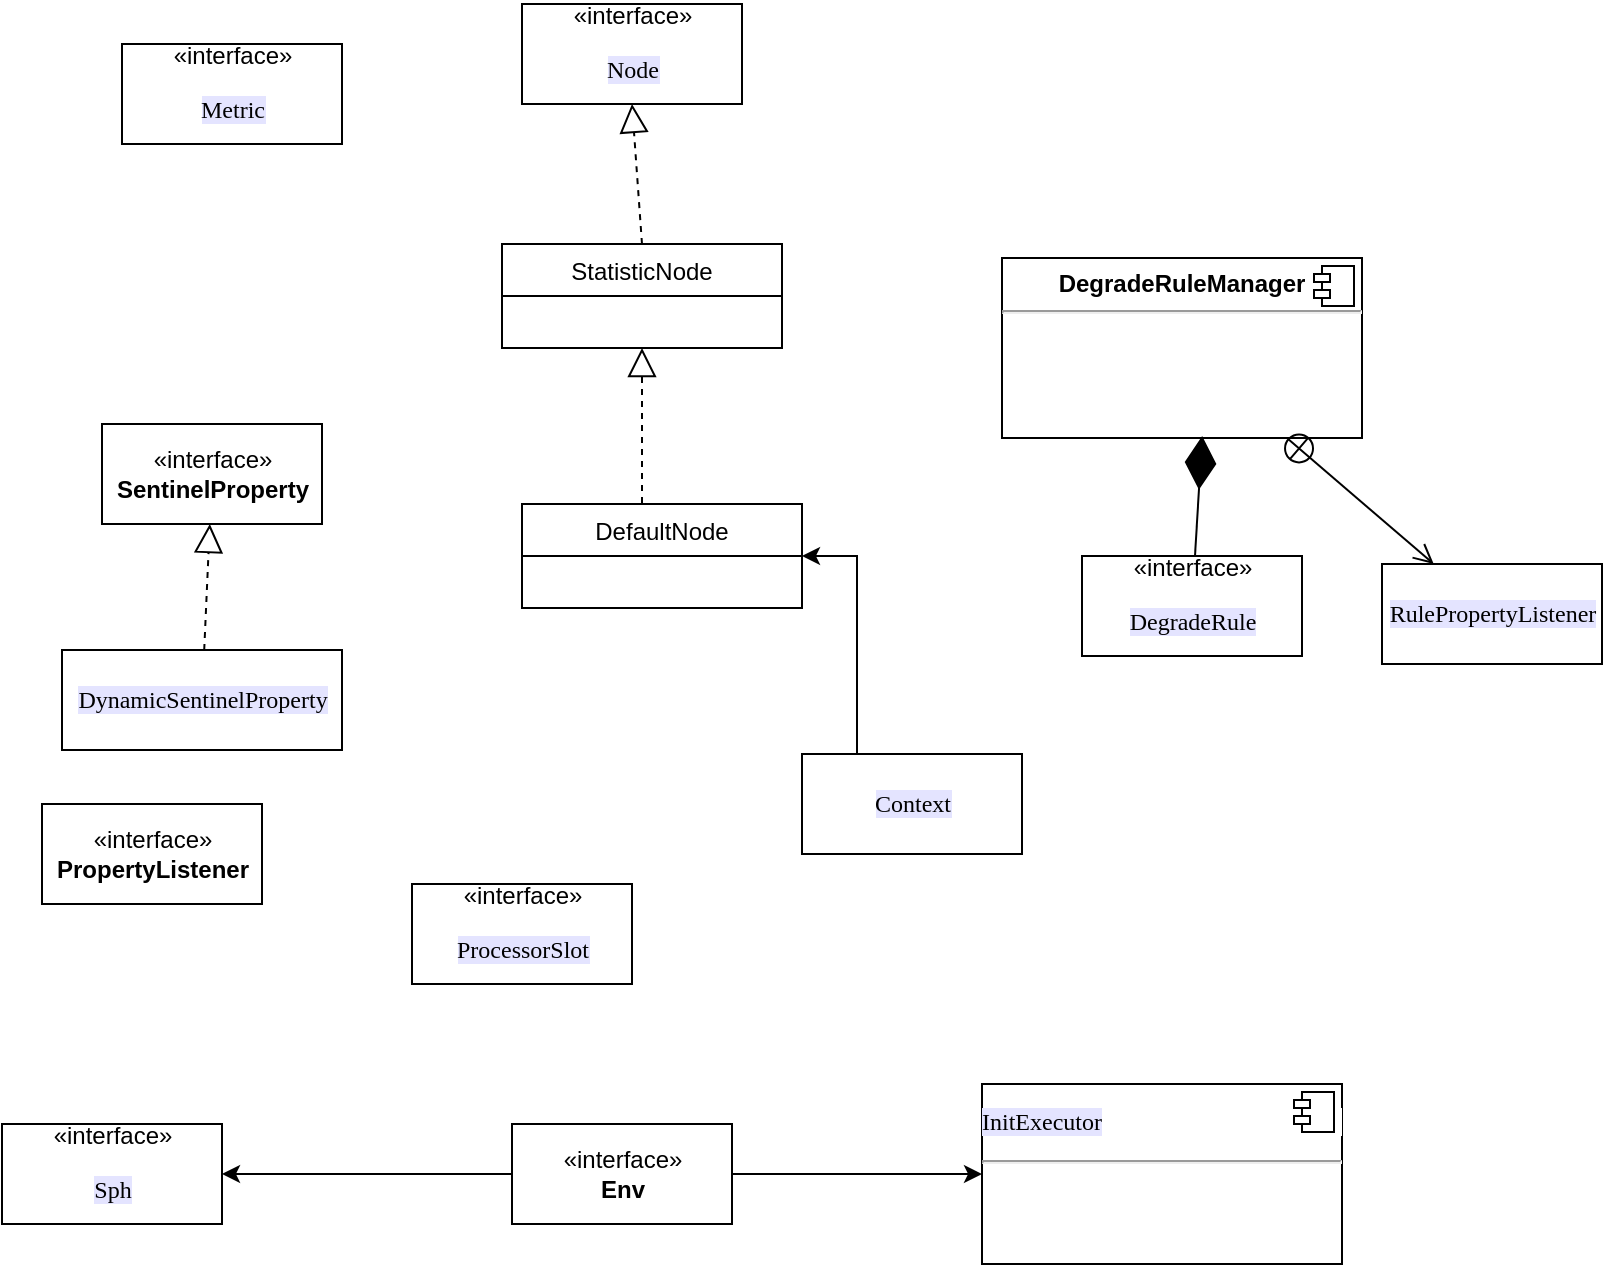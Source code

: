 <mxfile version="12.2.6" type="github" pages="1">
  <diagram id="y_QmiB6c8rPCZiAQrKqH" name="第 1 页">
    <mxGraphModel dx="928" dy="600" grid="1" gridSize="10" guides="1" tooltips="1" connect="1" arrows="1" fold="1" page="1" pageScale="1" pageWidth="1169" pageHeight="826" math="0" shadow="0">
      <root>
        <mxCell id="0"/>
        <mxCell id="1" parent="0"/>
        <mxCell id="b91iQ3AMOOA-9lCNl5o0-2" value="«interface»&lt;br&gt;&lt;pre style=&quot;background-color: rgb(255 , 255 , 255) ; font-family: &amp;#34;consolas&amp;#34; ; font-size: 9pt&quot;&gt;&lt;span style=&quot;background-color: #e4e4ff&quot;&gt;Metric&lt;/span&gt;&lt;/pre&gt;" style="html=1;" vertex="1" parent="1">
          <mxGeometry x="130" y="110" width="110" height="50" as="geometry"/>
        </mxCell>
        <mxCell id="b91iQ3AMOOA-9lCNl5o0-3" value="«interface»&lt;br&gt;&lt;pre style=&quot;background-color: rgb(255 , 255 , 255) ; font-family: &amp;#34;consolas&amp;#34; ; font-size: 9pt&quot;&gt;&lt;pre style=&quot;font-family: &amp;#34;consolas&amp;#34; ; font-size: 9pt&quot;&gt;&lt;span style=&quot;background-color: #e4e4ff&quot;&gt;Node&lt;/span&gt;&lt;/pre&gt;&lt;/pre&gt;" style="html=1;" vertex="1" parent="1">
          <mxGeometry x="330" y="90" width="110" height="50" as="geometry"/>
        </mxCell>
        <mxCell id="b91iQ3AMOOA-9lCNl5o0-4" value="StatisticNode" style="swimlane;fontStyle=0;childLayout=stackLayout;horizontal=1;startSize=26;fillColor=none;horizontalStack=0;resizeParent=1;resizeParentMax=0;resizeLast=0;collapsible=1;marginBottom=0;" vertex="1" parent="1">
          <mxGeometry x="320" y="210" width="140" height="52" as="geometry"/>
        </mxCell>
        <mxCell id="b91iQ3AMOOA-9lCNl5o0-15" value="DefaultNode" style="swimlane;fontStyle=0;childLayout=stackLayout;horizontal=1;startSize=26;fillColor=none;horizontalStack=0;resizeParent=1;resizeParentMax=0;resizeLast=0;collapsible=1;marginBottom=0;" vertex="1" parent="1">
          <mxGeometry x="330" y="340" width="140" height="52" as="geometry">
            <mxRectangle x="360" y="380" width="100" height="26" as="alternateBounds"/>
          </mxGeometry>
        </mxCell>
        <mxCell id="b91iQ3AMOOA-9lCNl5o0-19" value="" style="endArrow=block;dashed=1;endFill=0;endSize=12;html=1;entryX=0.5;entryY=1;entryDx=0;entryDy=0;" edge="1" parent="b91iQ3AMOOA-9lCNl5o0-15" target="b91iQ3AMOOA-9lCNl5o0-4">
          <mxGeometry width="160" relative="1" as="geometry">
            <mxPoint x="60" y="-0.5" as="sourcePoint"/>
            <mxPoint x="70" y="-110" as="targetPoint"/>
          </mxGeometry>
        </mxCell>
        <mxCell id="b91iQ3AMOOA-9lCNl5o0-23" value="" style="endArrow=block;dashed=1;endFill=0;endSize=12;html=1;exitX=0.5;exitY=0;exitDx=0;exitDy=0;entryX=0.5;entryY=1;entryDx=0;entryDy=0;" edge="1" parent="1" source="b91iQ3AMOOA-9lCNl5o0-4" target="b91iQ3AMOOA-9lCNl5o0-3">
          <mxGeometry width="160" relative="1" as="geometry">
            <mxPoint x="530" y="350" as="sourcePoint"/>
            <mxPoint x="690" y="350" as="targetPoint"/>
          </mxGeometry>
        </mxCell>
        <mxCell id="b91iQ3AMOOA-9lCNl5o0-30" value="&lt;pre style=&quot;background-color: rgb(255 , 255 , 255) ; font-family: &amp;#34;consolas&amp;#34; ; font-size: 9pt&quot;&gt;&lt;span style=&quot;background-color: #e4e4ff&quot;&gt;DynamicSentinelProperty&lt;/span&gt;&lt;/pre&gt;" style="html=1;" vertex="1" parent="1">
          <mxGeometry x="100" y="413" width="140" height="50" as="geometry"/>
        </mxCell>
        <mxCell id="b91iQ3AMOOA-9lCNl5o0-31" value="«interface»&lt;br&gt;&lt;b&gt;SentinelProperty&lt;/b&gt;" style="html=1;" vertex="1" parent="1">
          <mxGeometry x="120" y="300" width="110" height="50" as="geometry"/>
        </mxCell>
        <mxCell id="b91iQ3AMOOA-9lCNl5o0-32" value="" style="endArrow=block;dashed=1;endFill=0;endSize=12;html=1;" edge="1" parent="1" source="b91iQ3AMOOA-9lCNl5o0-30" target="b91iQ3AMOOA-9lCNl5o0-31">
          <mxGeometry width="160" relative="1" as="geometry">
            <mxPoint x="180" y="410" as="sourcePoint"/>
            <mxPoint x="340" y="410" as="targetPoint"/>
          </mxGeometry>
        </mxCell>
        <mxCell id="b91iQ3AMOOA-9lCNl5o0-33" value="«interface»&lt;br&gt;&lt;b&gt;PropertyListener&lt;/b&gt;" style="html=1;" vertex="1" parent="1">
          <mxGeometry x="90" y="490" width="110" height="50" as="geometry"/>
        </mxCell>
        <mxCell id="b91iQ3AMOOA-9lCNl5o0-34" value="&lt;p style=&quot;margin: 0px ; margin-top: 6px ; text-align: center&quot;&gt;&lt;b&gt;DegradeRuleManager&lt;/b&gt;&lt;br&gt;&lt;/p&gt;&lt;hr&gt;&lt;p style=&quot;margin: 0px ; margin-left: 8px&quot;&gt;&lt;br&gt;&lt;/p&gt;" style="align=left;overflow=fill;html=1;" vertex="1" parent="1">
          <mxGeometry x="570" y="217" width="180" height="90" as="geometry"/>
        </mxCell>
        <mxCell id="b91iQ3AMOOA-9lCNl5o0-35" value="" style="shape=component;jettyWidth=8;jettyHeight=4;" vertex="1" parent="b91iQ3AMOOA-9lCNl5o0-34">
          <mxGeometry x="1" width="20" height="20" relative="1" as="geometry">
            <mxPoint x="-24" y="4" as="offset"/>
          </mxGeometry>
        </mxCell>
        <mxCell id="b91iQ3AMOOA-9lCNl5o0-36" value="«interface»&lt;br&gt;&lt;pre style=&quot;background-color: rgb(255 , 255 , 255) ; font-family: &amp;#34;consolas&amp;#34; ; font-size: 9pt&quot;&gt;&lt;span style=&quot;background-color: #e4e4ff&quot;&gt;DegradeRule&lt;/span&gt;&lt;/pre&gt;" style="html=1;" vertex="1" parent="1">
          <mxGeometry x="610" y="366" width="110" height="50" as="geometry"/>
        </mxCell>
        <mxCell id="b91iQ3AMOOA-9lCNl5o0-37" value="" style="endArrow=diamondThin;endFill=1;endSize=24;html=1;entryX=0.556;entryY=0.989;entryDx=0;entryDy=0;entryPerimeter=0;" edge="1" parent="1" source="b91iQ3AMOOA-9lCNl5o0-36" target="b91iQ3AMOOA-9lCNl5o0-34">
          <mxGeometry width="160" relative="1" as="geometry">
            <mxPoint x="90" y="490" as="sourcePoint"/>
            <mxPoint x="250" y="490" as="targetPoint"/>
          </mxGeometry>
        </mxCell>
        <mxCell id="b91iQ3AMOOA-9lCNl5o0-38" value="&lt;pre style=&quot;background-color: rgb(255 , 255 , 255) ; font-family: &amp;#34;consolas&amp;#34; ; font-size: 9pt&quot;&gt;&lt;span style=&quot;background-color: #e4e4ff&quot;&gt;RulePropertyListener&lt;/span&gt;&lt;/pre&gt;" style="html=1;" vertex="1" parent="1">
          <mxGeometry x="760" y="370" width="110" height="50" as="geometry"/>
        </mxCell>
        <mxCell id="b91iQ3AMOOA-9lCNl5o0-39" value="" style="endArrow=open;startArrow=circlePlus;endFill=0;startFill=0;endSize=8;html=1;" edge="1" parent="1" source="b91iQ3AMOOA-9lCNl5o0-34" target="b91iQ3AMOOA-9lCNl5o0-38">
          <mxGeometry width="160" relative="1" as="geometry">
            <mxPoint x="700" y="470" as="sourcePoint"/>
            <mxPoint x="860" y="470" as="targetPoint"/>
          </mxGeometry>
        </mxCell>
        <mxCell id="b91iQ3AMOOA-9lCNl5o0-40" value="«interface»&lt;br&gt;&lt;pre style=&quot;background-color: rgb(255 , 255 , 255) ; font-family: &amp;#34;consolas&amp;#34; ; font-size: 9pt&quot;&gt;&lt;span style=&quot;background-color: #e4e4ff&quot;&gt;ProcessorSlot&lt;/span&gt;&lt;/pre&gt;" style="html=1;" vertex="1" parent="1">
          <mxGeometry x="275" y="530" width="110" height="50" as="geometry"/>
        </mxCell>
        <mxCell id="b91iQ3AMOOA-9lCNl5o0-41" value="«interface»&lt;br&gt;&lt;pre style=&quot;background-color: rgb(255 , 255 , 255) ; font-family: &amp;#34;consolas&amp;#34; ; font-size: 9pt&quot;&gt;&lt;span style=&quot;background-color: #e4e4ff&quot;&gt;Sph&lt;/span&gt;&lt;/pre&gt;" style="html=1;" vertex="1" parent="1">
          <mxGeometry x="70" y="650" width="110" height="50" as="geometry"/>
        </mxCell>
        <mxCell id="b91iQ3AMOOA-9lCNl5o0-45" style="edgeStyle=orthogonalEdgeStyle;rounded=0;orthogonalLoop=1;jettySize=auto;html=1;entryX=0;entryY=0.5;entryDx=0;entryDy=0;" edge="1" parent="1" source="b91iQ3AMOOA-9lCNl5o0-42" target="b91iQ3AMOOA-9lCNl5o0-43">
          <mxGeometry relative="1" as="geometry"/>
        </mxCell>
        <mxCell id="b91iQ3AMOOA-9lCNl5o0-46" style="edgeStyle=orthogonalEdgeStyle;rounded=0;orthogonalLoop=1;jettySize=auto;html=1;" edge="1" parent="1" source="b91iQ3AMOOA-9lCNl5o0-42" target="b91iQ3AMOOA-9lCNl5o0-41">
          <mxGeometry relative="1" as="geometry"/>
        </mxCell>
        <mxCell id="b91iQ3AMOOA-9lCNl5o0-42" value="«interface»&lt;br&gt;&lt;b&gt;Env&lt;/b&gt;" style="html=1;" vertex="1" parent="1">
          <mxGeometry x="325" y="650" width="110" height="50" as="geometry"/>
        </mxCell>
        <mxCell id="b91iQ3AMOOA-9lCNl5o0-43" value="&lt;pre style=&quot;background-color: rgb(255 , 255 , 255) ; font-family: &amp;#34;consolas&amp;#34; ; font-size: 9pt&quot;&gt;&lt;span style=&quot;background-color: #e4e4ff&quot;&gt;InitExecutor&lt;/span&gt;&lt;/pre&gt;&lt;hr&gt;&lt;p style=&quot;margin: 0px ; margin-left: 8px&quot;&gt;&lt;br&gt;&lt;/p&gt;" style="align=left;overflow=fill;html=1;" vertex="1" parent="1">
          <mxGeometry x="560" y="630" width="180" height="90" as="geometry"/>
        </mxCell>
        <mxCell id="b91iQ3AMOOA-9lCNl5o0-44" value="" style="shape=component;jettyWidth=8;jettyHeight=4;" vertex="1" parent="b91iQ3AMOOA-9lCNl5o0-43">
          <mxGeometry x="1" width="20" height="20" relative="1" as="geometry">
            <mxPoint x="-24" y="4" as="offset"/>
          </mxGeometry>
        </mxCell>
        <mxCell id="b91iQ3AMOOA-9lCNl5o0-48" style="edgeStyle=orthogonalEdgeStyle;rounded=0;orthogonalLoop=1;jettySize=auto;html=1;exitX=0.25;exitY=0;exitDx=0;exitDy=0;entryX=1;entryY=0.5;entryDx=0;entryDy=0;" edge="1" parent="1" source="b91iQ3AMOOA-9lCNl5o0-47" target="b91iQ3AMOOA-9lCNl5o0-15">
          <mxGeometry relative="1" as="geometry"/>
        </mxCell>
        <mxCell id="b91iQ3AMOOA-9lCNl5o0-47" value="&lt;pre style=&quot;background-color: rgb(255 , 255 , 255) ; font-family: &amp;#34;consolas&amp;#34; ; font-size: 9pt&quot;&gt;&lt;span style=&quot;background-color: #e4e4ff&quot;&gt;Context&lt;/span&gt;&lt;/pre&gt;" style="html=1;" vertex="1" parent="1">
          <mxGeometry x="470" y="465" width="110" height="50" as="geometry"/>
        </mxCell>
      </root>
    </mxGraphModel>
  </diagram>
</mxfile>
